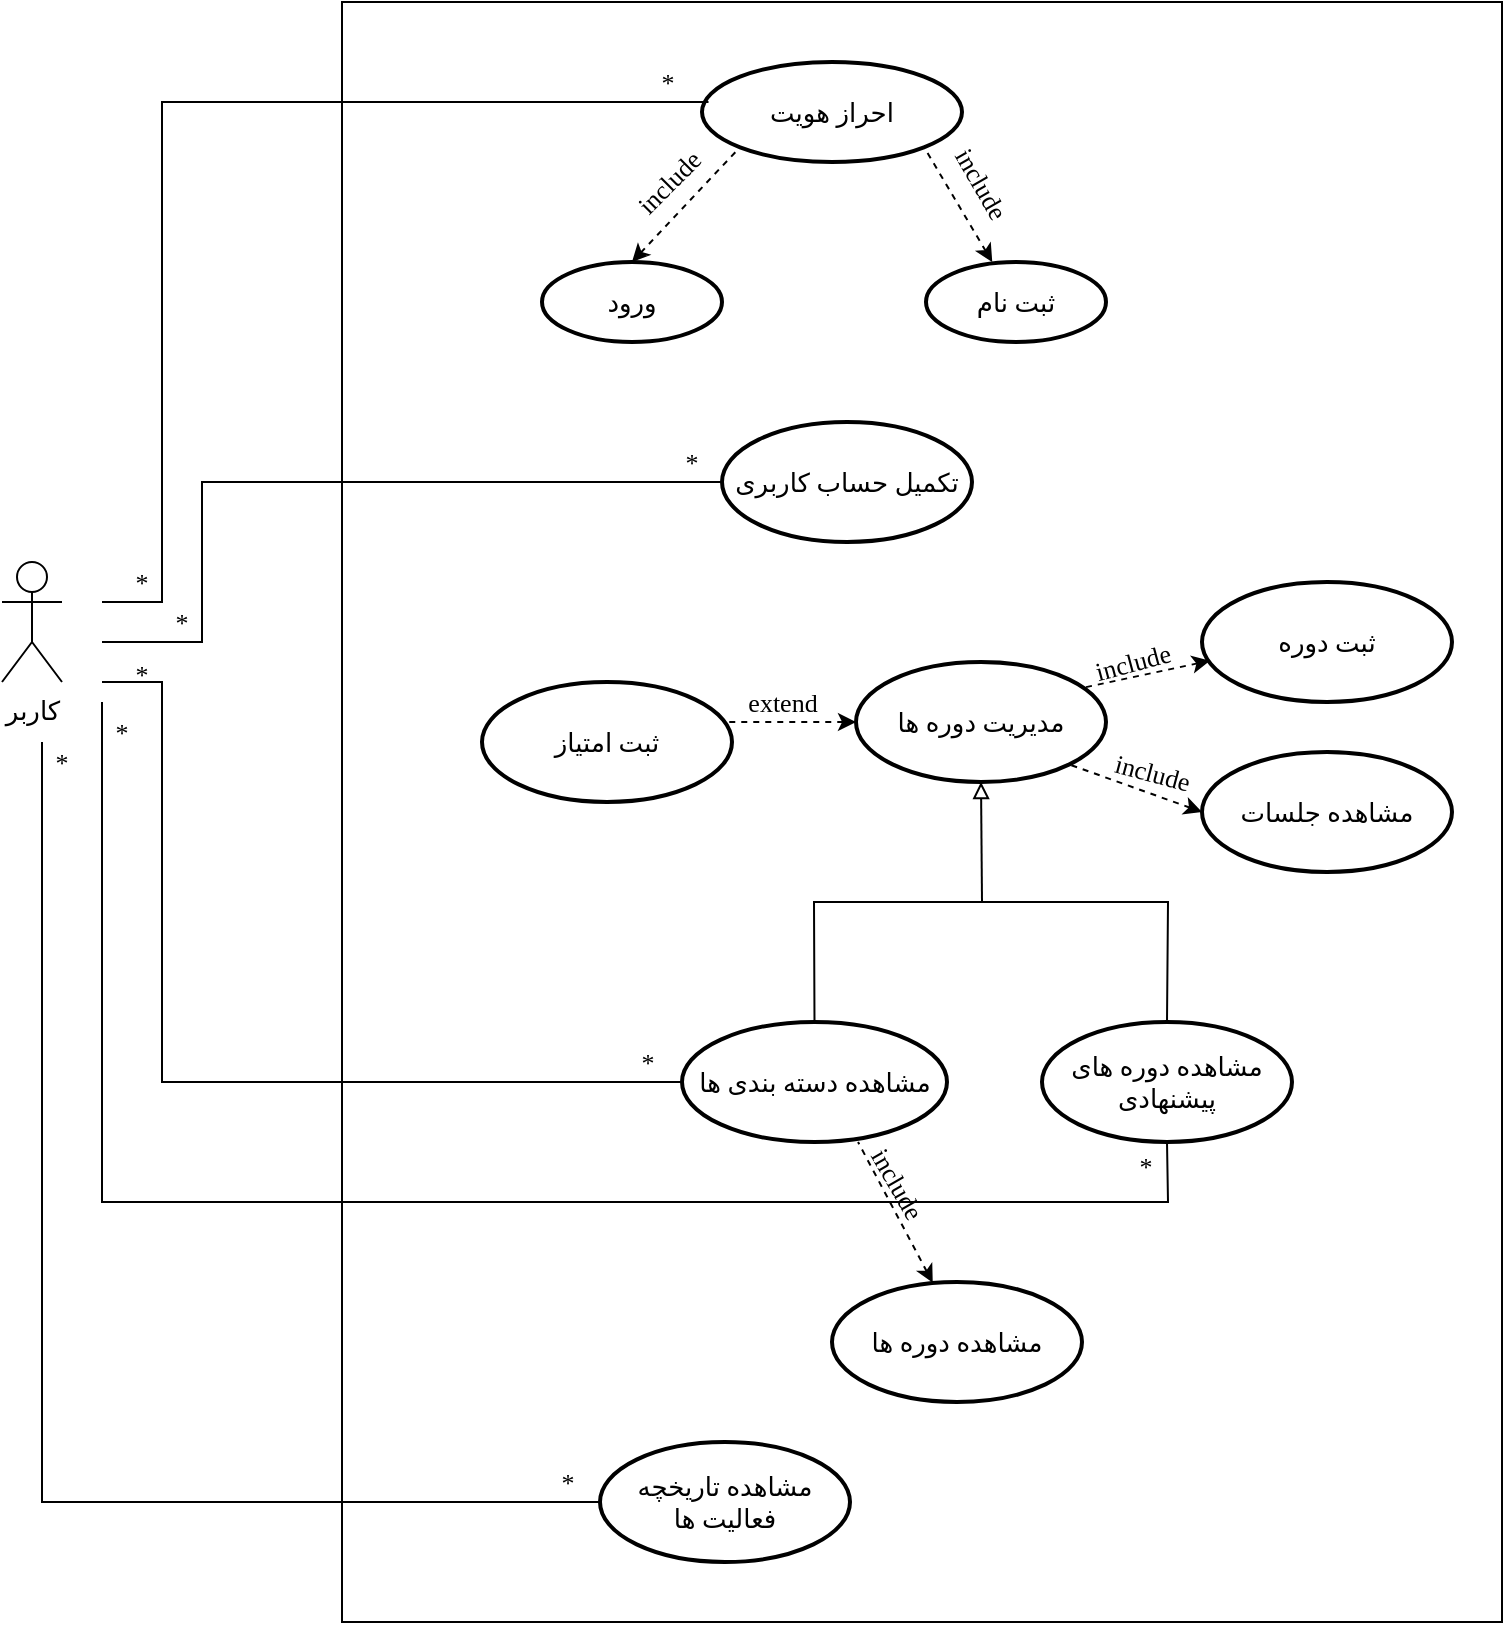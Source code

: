 <mxfile version="14.8.0" type="github">
  <diagram id="X7u0g1ZM7QvqLgqPCPlT" name="Page-1">
    <mxGraphModel dx="782" dy="379" grid="1" gridSize="10" guides="1" tooltips="1" connect="1" arrows="1" fold="1" page="1" pageScale="1" pageWidth="850" pageHeight="1100" math="0" shadow="0">
      <root>
        <mxCell id="0" />
        <mxCell id="1" parent="0" />
        <mxCell id="olIbsoz4N34cVF9OGXnP-1" value="&lt;font style=&quot;font-size: 13px&quot; face=&quot;B Zar&quot;&gt;کاربر&lt;/font&gt;" style="shape=umlActor;verticalLabelPosition=bottom;verticalAlign=top;html=1;outlineConnect=0;" parent="1" vertex="1">
          <mxGeometry x="60" y="300" width="30" height="60" as="geometry" />
        </mxCell>
        <mxCell id="olIbsoz4N34cVF9OGXnP-3" value="" style="verticalLabelPosition=bottom;verticalAlign=top;html=1;shape=mxgraph.basic.rect;fillColor2=none;strokeWidth=1;size=20;indent=5;direction=south;" parent="1" vertex="1">
          <mxGeometry x="230" y="20" width="580" height="810" as="geometry" />
        </mxCell>
        <mxCell id="olIbsoz4N34cVF9OGXnP-5" value="&lt;font face=&quot;B Zar&quot; style=&quot;font-size: 13px&quot;&gt;احراز هویت&lt;/font&gt;" style="strokeWidth=2;html=1;shape=mxgraph.flowchart.start_1;whiteSpace=wrap;fillColor=#FFFFFF;" parent="1" vertex="1">
          <mxGeometry x="410" y="50" width="130" height="50" as="geometry" />
        </mxCell>
        <mxCell id="olIbsoz4N34cVF9OGXnP-6" value="&lt;font face=&quot;B Zar&quot; style=&quot;font-size: 13px&quot;&gt;ورود&lt;/font&gt;" style="strokeWidth=2;html=1;shape=mxgraph.flowchart.start_1;whiteSpace=wrap;" parent="1" vertex="1">
          <mxGeometry x="330" y="150" width="90" height="40" as="geometry" />
        </mxCell>
        <mxCell id="olIbsoz4N34cVF9OGXnP-7" value="&lt;font face=&quot;B Zar&quot; style=&quot;font-size: 13px&quot;&gt;ثبت نام&lt;/font&gt;" style="strokeWidth=2;html=1;shape=mxgraph.flowchart.start_1;whiteSpace=wrap;" parent="1" vertex="1">
          <mxGeometry x="522" y="150" width="90" height="40" as="geometry" />
        </mxCell>
        <mxCell id="olIbsoz4N34cVF9OGXnP-9" value="" style="endArrow=none;dashed=1;html=1;exitX=0.5;exitY=0;exitDx=0;exitDy=0;exitPerimeter=0;entryX=0.145;entryY=0.855;entryDx=0;entryDy=0;entryPerimeter=0;startArrow=classic;startFill=1;" parent="1" source="olIbsoz4N34cVF9OGXnP-6" target="olIbsoz4N34cVF9OGXnP-5" edge="1">
          <mxGeometry width="50" height="50" relative="1" as="geometry">
            <mxPoint x="300" y="140" as="sourcePoint" />
            <mxPoint x="340" y="90" as="targetPoint" />
          </mxGeometry>
        </mxCell>
        <mxCell id="olIbsoz4N34cVF9OGXnP-15" value="" style="endArrow=none;dashed=1;html=1;entryX=0.855;entryY=0.855;entryDx=0;entryDy=0;entryPerimeter=0;startArrow=classic;startFill=1;" parent="1" source="olIbsoz4N34cVF9OGXnP-7" target="olIbsoz4N34cVF9OGXnP-5" edge="1">
          <mxGeometry width="50" height="50" relative="1" as="geometry">
            <mxPoint x="455" y="150" as="sourcePoint" />
            <mxPoint x="425" y="90" as="targetPoint" />
          </mxGeometry>
        </mxCell>
        <mxCell id="olIbsoz4N34cVF9OGXnP-16" value="&lt;font face=&quot;Times New Roman&quot; style=&quot;font-size: 13px&quot;&gt;include&lt;/font&gt;" style="text;html=1;resizable=0;autosize=1;align=center;verticalAlign=middle;points=[];fillColor=none;strokeColor=none;rounded=0;rotation=-45;direction=east;" parent="1" vertex="1">
          <mxGeometry x="368.25" y="100" width="50" height="20" as="geometry" />
        </mxCell>
        <mxCell id="olIbsoz4N34cVF9OGXnP-18" value="&lt;font face=&quot;Times New Roman&quot; style=&quot;font-size: 13px&quot;&gt;include&lt;/font&gt;" style="text;html=1;resizable=0;autosize=1;align=center;verticalAlign=middle;points=[];fillColor=none;strokeColor=none;rounded=0;rotation=60;" parent="1" vertex="1">
          <mxGeometry x="524.5" y="100" width="50" height="20" as="geometry" />
        </mxCell>
        <mxCell id="olIbsoz4N34cVF9OGXnP-21" value="&lt;font face=&quot;B Zar&quot; style=&quot;font-size: 13px&quot;&gt;مشاهده دسته بندی ها&lt;/font&gt;" style="strokeWidth=2;html=1;shape=mxgraph.flowchart.start_1;whiteSpace=wrap;" parent="1" vertex="1">
          <mxGeometry x="400" y="530" width="132.5" height="60" as="geometry" />
        </mxCell>
        <mxCell id="LyJIlv4ja3EHjR3H1L-G-17" value="&lt;font face=&quot;B Zar&quot; style=&quot;font-size: 13px&quot;&gt;تکمیل حساب کاربری&lt;/font&gt;" style="strokeWidth=2;html=1;shape=mxgraph.flowchart.start_1;whiteSpace=wrap;" parent="1" vertex="1">
          <mxGeometry x="420" y="230" width="125" height="60" as="geometry" />
        </mxCell>
        <mxCell id="D_Ts6NP6lsHPdGqa4aNw-1" value="&lt;font style=&quot;font-size: 13px&quot; face=&quot;Times New Roman&quot;&gt;*&lt;/font&gt;" style="text;html=1;strokeColor=none;fillColor=none;align=center;verticalAlign=middle;whiteSpace=wrap;rounded=0;" vertex="1" parent="1">
          <mxGeometry x="373.25" y="50" width="40" height="20" as="geometry" />
        </mxCell>
        <mxCell id="D_Ts6NP6lsHPdGqa4aNw-2" value="&lt;font style=&quot;font-size: 13px&quot; face=&quot;Times New Roman&quot;&gt;*&lt;/font&gt;" style="text;html=1;strokeColor=none;fillColor=none;align=center;verticalAlign=middle;whiteSpace=wrap;rounded=0;" vertex="1" parent="1">
          <mxGeometry x="110" y="300" width="40" height="20" as="geometry" />
        </mxCell>
        <mxCell id="D_Ts6NP6lsHPdGqa4aNw-3" value="&lt;font style=&quot;font-size: 13px&quot; face=&quot;Times New Roman&quot;&gt;*&lt;/font&gt;" style="text;html=1;strokeColor=none;fillColor=none;align=center;verticalAlign=middle;whiteSpace=wrap;rounded=0;" vertex="1" parent="1">
          <mxGeometry x="385" y="240" width="40" height="20" as="geometry" />
        </mxCell>
        <mxCell id="D_Ts6NP6lsHPdGqa4aNw-4" value="&lt;font style=&quot;font-size: 13px&quot; face=&quot;Times New Roman&quot;&gt;*&lt;/font&gt;" style="text;html=1;strokeColor=none;fillColor=none;align=center;verticalAlign=middle;whiteSpace=wrap;rounded=0;" vertex="1" parent="1">
          <mxGeometry x="130" y="320" width="40" height="20" as="geometry" />
        </mxCell>
        <mxCell id="D_Ts6NP6lsHPdGqa4aNw-5" value="&lt;font face=&quot;B Zar&quot; style=&quot;font-size: 13px&quot;&gt;ثبت امتیاز&lt;/font&gt;" style="strokeWidth=2;html=1;shape=mxgraph.flowchart.start_1;whiteSpace=wrap;" vertex="1" parent="1">
          <mxGeometry x="300" y="360" width="125" height="60" as="geometry" />
        </mxCell>
        <mxCell id="D_Ts6NP6lsHPdGqa4aNw-6" value="&lt;font face=&quot;B Zar&quot; style=&quot;font-size: 13px&quot;&gt;مدیریت دوره ها&lt;/font&gt;" style="strokeWidth=2;html=1;shape=mxgraph.flowchart.start_1;whiteSpace=wrap;" vertex="1" parent="1">
          <mxGeometry x="487" y="350" width="125" height="60" as="geometry" />
        </mxCell>
        <mxCell id="D_Ts6NP6lsHPdGqa4aNw-7" value="&lt;font face=&quot;B Zar&quot; style=&quot;font-size: 13px&quot;&gt;ثبت دوره&lt;/font&gt;" style="strokeWidth=2;html=1;shape=mxgraph.flowchart.start_1;whiteSpace=wrap;" vertex="1" parent="1">
          <mxGeometry x="660" y="310" width="125" height="60" as="geometry" />
        </mxCell>
        <mxCell id="D_Ts6NP6lsHPdGqa4aNw-8" value="&lt;font face=&quot;B Zar&quot; style=&quot;font-size: 13px&quot;&gt;مشاهده جلسات&lt;/font&gt;" style="strokeWidth=2;html=1;shape=mxgraph.flowchart.start_1;whiteSpace=wrap;" vertex="1" parent="1">
          <mxGeometry x="660" y="395" width="125" height="60" as="geometry" />
        </mxCell>
        <mxCell id="D_Ts6NP6lsHPdGqa4aNw-9" value="&lt;font style=&quot;font-size: 13px&quot; face=&quot;B Zar&quot;&gt;مشاهده دوره های پیشنهادی&lt;/font&gt;" style="strokeWidth=2;html=1;shape=mxgraph.flowchart.start_1;whiteSpace=wrap;" vertex="1" parent="1">
          <mxGeometry x="580" y="530" width="125" height="60" as="geometry" />
        </mxCell>
        <mxCell id="D_Ts6NP6lsHPdGqa4aNw-10" value="&lt;font face=&quot;B Zar&quot; style=&quot;font-size: 13px&quot;&gt;مشاهده دوره ها&lt;/font&gt;" style="strokeWidth=2;html=1;shape=mxgraph.flowchart.start_1;whiteSpace=wrap;" vertex="1" parent="1">
          <mxGeometry x="475" y="660" width="125" height="60" as="geometry" />
        </mxCell>
        <mxCell id="D_Ts6NP6lsHPdGqa4aNw-11" value="&lt;font face=&quot;B Zar&quot; style=&quot;font-size: 13px&quot;&gt;مشاهده تاریخچه فعالیت ها&lt;/font&gt;" style="strokeWidth=2;html=1;shape=mxgraph.flowchart.start_1;whiteSpace=wrap;" vertex="1" parent="1">
          <mxGeometry x="359" y="740" width="125" height="60" as="geometry" />
        </mxCell>
        <mxCell id="D_Ts6NP6lsHPdGqa4aNw-12" value="" style="endArrow=none;dashed=1;html=1;exitX=0.032;exitY=0.656;exitDx=0;exitDy=0;exitPerimeter=0;startArrow=classic;startFill=1;" edge="1" parent="1" source="D_Ts6NP6lsHPdGqa4aNw-7">
          <mxGeometry width="50" height="50" relative="1" as="geometry">
            <mxPoint x="600" y="350" as="sourcePoint" />
            <mxPoint x="600" y="363" as="targetPoint" />
          </mxGeometry>
        </mxCell>
        <mxCell id="D_Ts6NP6lsHPdGqa4aNw-13" value="" style="endArrow=none;dashed=1;html=1;exitX=0;exitY=0.5;exitDx=0;exitDy=0;exitPerimeter=0;entryX=0.855;entryY=0.855;entryDx=0;entryDy=0;entryPerimeter=0;startArrow=classic;startFill=1;" edge="1" parent="1" source="D_Ts6NP6lsHPdGqa4aNw-8" target="D_Ts6NP6lsHPdGqa4aNw-6">
          <mxGeometry width="50" height="50" relative="1" as="geometry">
            <mxPoint x="590" y="428.63" as="sourcePoint" />
            <mxPoint x="643.85" y="371.38" as="targetPoint" />
          </mxGeometry>
        </mxCell>
        <mxCell id="D_Ts6NP6lsHPdGqa4aNw-14" value="" style="endArrow=none;dashed=1;html=1;exitX=0;exitY=0.5;exitDx=0;exitDy=0;exitPerimeter=0;entryX=0.972;entryY=0.333;entryDx=0;entryDy=0;entryPerimeter=0;startArrow=classic;startFill=1;" edge="1" parent="1" source="D_Ts6NP6lsHPdGqa4aNw-6" target="D_Ts6NP6lsHPdGqa4aNw-5">
          <mxGeometry width="50" height="50" relative="1" as="geometry">
            <mxPoint x="448.08" y="370" as="sourcePoint" />
            <mxPoint x="501.93" y="312.75" as="targetPoint" />
          </mxGeometry>
        </mxCell>
        <mxCell id="D_Ts6NP6lsHPdGqa4aNw-15" value="&lt;font face=&quot;Times New Roman&quot; style=&quot;font-size: 13px&quot;&gt;include&lt;/font&gt;" style="text;html=1;resizable=0;autosize=1;align=center;verticalAlign=middle;points=[];fillColor=none;strokeColor=none;rounded=0;rotation=-15;direction=east;" vertex="1" parent="1">
          <mxGeometry x="600" y="340" width="50" height="20" as="geometry" />
        </mxCell>
        <mxCell id="D_Ts6NP6lsHPdGqa4aNw-16" value="&lt;font face=&quot;Times New Roman&quot; style=&quot;font-size: 13px&quot;&gt;include&lt;/font&gt;" style="text;html=1;resizable=0;autosize=1;align=center;verticalAlign=middle;points=[];fillColor=none;strokeColor=none;rounded=0;rotation=15;direction=east;" vertex="1" parent="1">
          <mxGeometry x="610" y="395" width="50" height="20" as="geometry" />
        </mxCell>
        <mxCell id="D_Ts6NP6lsHPdGqa4aNw-17" value="&lt;font face=&quot;Times New Roman&quot; style=&quot;font-size: 13px&quot;&gt;extend&lt;/font&gt;" style="text;html=1;resizable=0;autosize=1;align=center;verticalAlign=middle;points=[];fillColor=none;strokeColor=none;rounded=0;rotation=0;direction=east;" vertex="1" parent="1">
          <mxGeometry x="425" y="360" width="50" height="20" as="geometry" />
        </mxCell>
        <mxCell id="D_Ts6NP6lsHPdGqa4aNw-21" value="" style="endArrow=none;html=1;rounded=0;exitX=0.5;exitY=0;exitDx=0;exitDy=0;exitPerimeter=0;entryX=0.5;entryY=0;entryDx=0;entryDy=0;entryPerimeter=0;" edge="1" parent="1" source="olIbsoz4N34cVF9OGXnP-21" target="D_Ts6NP6lsHPdGqa4aNw-9">
          <mxGeometry relative="1" as="geometry">
            <mxPoint x="370" y="450" as="sourcePoint" />
            <mxPoint x="530" y="450" as="targetPoint" />
            <Array as="points">
              <mxPoint x="466" y="470" />
              <mxPoint x="540" y="470" />
              <mxPoint x="643" y="470" />
            </Array>
          </mxGeometry>
        </mxCell>
        <mxCell id="D_Ts6NP6lsHPdGqa4aNw-22" value="" style="endArrow=none;html=1;rounded=0;exitX=0;exitY=1;exitDx=0;exitDy=0;entryX=1;entryY=1;entryDx=0;entryDy=0;" edge="1" parent="1" source="D_Ts6NP6lsHPdGqa4aNw-2" target="D_Ts6NP6lsHPdGqa4aNw-1">
          <mxGeometry relative="1" as="geometry">
            <mxPoint x="370" y="180" as="sourcePoint" />
            <mxPoint x="400" y="70" as="targetPoint" />
            <Array as="points">
              <mxPoint x="140" y="320" />
              <mxPoint x="140" y="70" />
            </Array>
          </mxGeometry>
        </mxCell>
        <mxCell id="D_Ts6NP6lsHPdGqa4aNw-23" value="" style="endArrow=none;html=1;rounded=0;" edge="1" parent="1">
          <mxGeometry relative="1" as="geometry">
            <mxPoint x="110" y="340" as="sourcePoint" />
            <mxPoint x="420" y="260" as="targetPoint" />
            <Array as="points">
              <mxPoint x="160" y="340" />
              <mxPoint x="160" y="260" />
            </Array>
          </mxGeometry>
        </mxCell>
        <mxCell id="D_Ts6NP6lsHPdGqa4aNw-24" value="" style="endArrow=none;html=1;startArrow=block;startFill=0;exitX=0.5;exitY=1;exitDx=0;exitDy=0;exitPerimeter=0;" edge="1" parent="1" source="D_Ts6NP6lsHPdGqa4aNw-6">
          <mxGeometry width="50" height="50" relative="1" as="geometry">
            <mxPoint x="530" y="450" as="sourcePoint" />
            <mxPoint x="550" y="470" as="targetPoint" />
          </mxGeometry>
        </mxCell>
        <mxCell id="D_Ts6NP6lsHPdGqa4aNw-25" value="" style="endArrow=none;html=1;rounded=0;entryX=0;entryY=0.5;entryDx=0;entryDy=0;entryPerimeter=0;" edge="1" parent="1" target="olIbsoz4N34cVF9OGXnP-21">
          <mxGeometry relative="1" as="geometry">
            <mxPoint x="110" y="360" as="sourcePoint" />
            <mxPoint x="530" y="420" as="targetPoint" />
            <Array as="points">
              <mxPoint x="140" y="360" />
              <mxPoint x="140" y="460" />
              <mxPoint x="140" y="560" />
            </Array>
          </mxGeometry>
        </mxCell>
        <mxCell id="D_Ts6NP6lsHPdGqa4aNw-26" value="" style="endArrow=none;html=1;rounded=0;entryX=0.5;entryY=1;entryDx=0;entryDy=0;entryPerimeter=0;" edge="1" parent="1" target="D_Ts6NP6lsHPdGqa4aNw-9">
          <mxGeometry relative="1" as="geometry">
            <mxPoint x="110" y="370" as="sourcePoint" />
            <mxPoint x="530" y="550" as="targetPoint" />
            <Array as="points">
              <mxPoint x="110" y="620" />
              <mxPoint x="643" y="620" />
            </Array>
          </mxGeometry>
        </mxCell>
        <mxCell id="D_Ts6NP6lsHPdGqa4aNw-27" value="&lt;font style=&quot;font-size: 13px&quot; face=&quot;Times New Roman&quot;&gt;*&lt;/font&gt;" style="text;html=1;strokeColor=none;fillColor=none;align=center;verticalAlign=middle;whiteSpace=wrap;rounded=0;" vertex="1" parent="1">
          <mxGeometry x="110" y="346" width="40" height="20" as="geometry" />
        </mxCell>
        <mxCell id="D_Ts6NP6lsHPdGqa4aNw-28" value="&lt;font style=&quot;font-size: 13px&quot; face=&quot;Times New Roman&quot;&gt;*&lt;/font&gt;" style="text;html=1;strokeColor=none;fillColor=none;align=center;verticalAlign=middle;whiteSpace=wrap;rounded=0;" vertex="1" parent="1">
          <mxGeometry x="100" y="375" width="40" height="20" as="geometry" />
        </mxCell>
        <mxCell id="D_Ts6NP6lsHPdGqa4aNw-29" value="&lt;font style=&quot;font-size: 13px&quot; face=&quot;Times New Roman&quot;&gt;*&lt;/font&gt;" style="text;html=1;strokeColor=none;fillColor=none;align=center;verticalAlign=middle;whiteSpace=wrap;rounded=0;" vertex="1" parent="1">
          <mxGeometry x="363.25" y="540" width="40" height="20" as="geometry" />
        </mxCell>
        <mxCell id="D_Ts6NP6lsHPdGqa4aNw-30" value="&lt;font style=&quot;font-size: 13px&quot; face=&quot;Times New Roman&quot;&gt;*&lt;/font&gt;" style="text;html=1;strokeColor=none;fillColor=none;align=center;verticalAlign=middle;whiteSpace=wrap;rounded=0;" vertex="1" parent="1">
          <mxGeometry x="612" y="592" width="40" height="20" as="geometry" />
        </mxCell>
        <mxCell id="D_Ts6NP6lsHPdGqa4aNw-31" value="" style="endArrow=none;dashed=1;html=1;entryX=0.855;entryY=0.855;entryDx=0;entryDy=0;entryPerimeter=0;startArrow=classic;startFill=1;exitX=0.403;exitY=0.006;exitDx=0;exitDy=0;exitPerimeter=0;" edge="1" parent="1" source="D_Ts6NP6lsHPdGqa4aNw-10">
          <mxGeometry width="50" height="50" relative="1" as="geometry">
            <mxPoint x="521.999" y="647.25" as="sourcePoint" />
            <mxPoint x="488.02" y="590" as="targetPoint" />
          </mxGeometry>
        </mxCell>
        <mxCell id="D_Ts6NP6lsHPdGqa4aNw-32" value="&lt;font face=&quot;Times New Roman&quot; style=&quot;font-size: 13px&quot;&gt;include&lt;/font&gt;" style="text;html=1;resizable=0;autosize=1;align=center;verticalAlign=middle;points=[];fillColor=none;strokeColor=none;rounded=0;rotation=60;" vertex="1" parent="1">
          <mxGeometry x="482.5" y="600" width="50" height="20" as="geometry" />
        </mxCell>
        <mxCell id="D_Ts6NP6lsHPdGqa4aNw-35" value="" style="endArrow=none;html=1;rounded=0;entryX=0;entryY=0.5;entryDx=0;entryDy=0;entryPerimeter=0;" edge="1" parent="1" target="D_Ts6NP6lsHPdGqa4aNw-11">
          <mxGeometry relative="1" as="geometry">
            <mxPoint x="80" y="390" as="sourcePoint" />
            <mxPoint x="80" y="600" as="targetPoint" />
            <Array as="points">
              <mxPoint x="80" y="770" />
            </Array>
          </mxGeometry>
        </mxCell>
        <mxCell id="D_Ts6NP6lsHPdGqa4aNw-36" value="&lt;font style=&quot;font-size: 13px&quot; face=&quot;Times New Roman&quot;&gt;*&lt;/font&gt;" style="text;html=1;strokeColor=none;fillColor=none;align=center;verticalAlign=middle;whiteSpace=wrap;rounded=0;" vertex="1" parent="1">
          <mxGeometry x="70" y="390" width="40" height="20" as="geometry" />
        </mxCell>
        <mxCell id="D_Ts6NP6lsHPdGqa4aNw-37" value="&lt;font style=&quot;font-size: 13px&quot; face=&quot;Times New Roman&quot;&gt;*&lt;/font&gt;" style="text;html=1;strokeColor=none;fillColor=none;align=center;verticalAlign=middle;whiteSpace=wrap;rounded=0;" vertex="1" parent="1">
          <mxGeometry x="323.25" y="750" width="40" height="20" as="geometry" />
        </mxCell>
      </root>
    </mxGraphModel>
  </diagram>
</mxfile>
